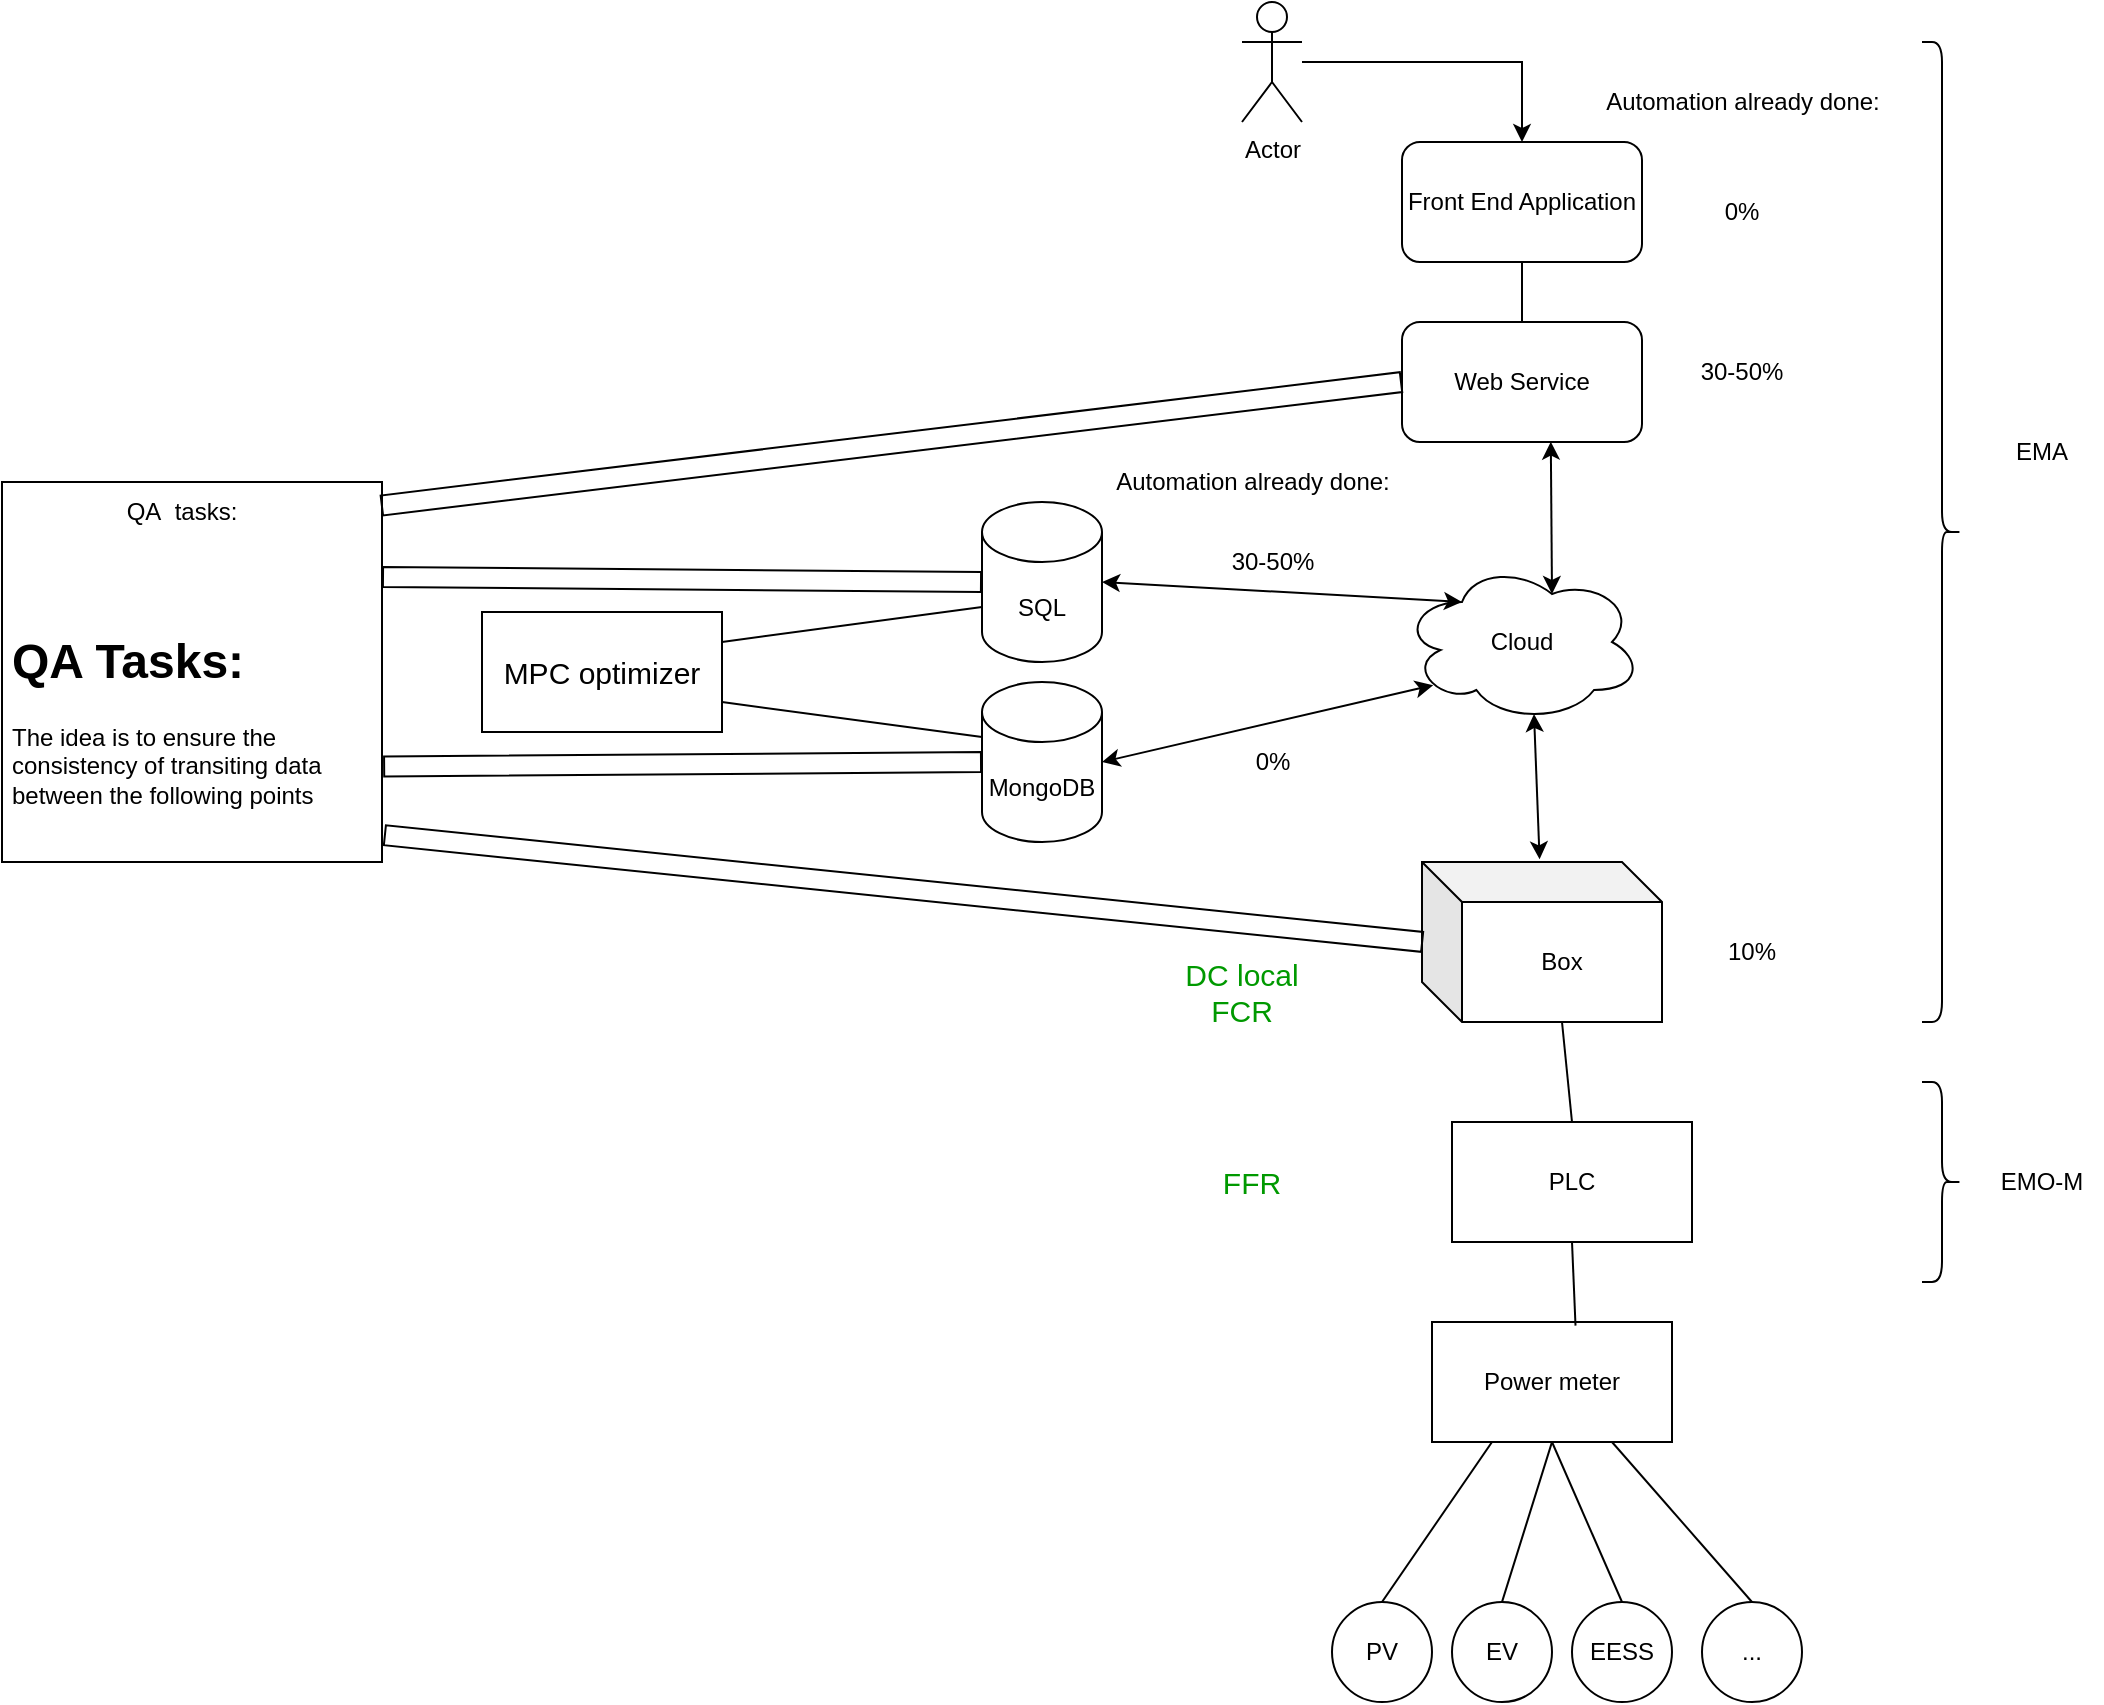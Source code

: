 <mxfile version="20.0.1" type="github">
  <diagram id="BBVn9Ozy_GyZHSGKIwdL" name="Page-1">
    <mxGraphModel dx="1865" dy="547" grid="1" gridSize="10" guides="1" tooltips="1" connect="1" arrows="1" fold="1" page="1" pageScale="1" pageWidth="827" pageHeight="1169" math="0" shadow="0">
      <root>
        <mxCell id="0" />
        <mxCell id="1" parent="0" />
        <mxCell id="jWT5g_k1tAhaqWM9EBht-1" value="Front End Application" style="rounded=1;whiteSpace=wrap;html=1;" parent="1" vertex="1">
          <mxGeometry x="310" y="110" width="120" height="60" as="geometry" />
        </mxCell>
        <mxCell id="jWT5g_k1tAhaqWM9EBht-2" value="Web Service" style="rounded=1;whiteSpace=wrap;html=1;" parent="1" vertex="1">
          <mxGeometry x="310" y="200" width="120" height="60" as="geometry" />
        </mxCell>
        <mxCell id="jWT5g_k1tAhaqWM9EBht-4" value="" style="edgeStyle=orthogonalEdgeStyle;rounded=0;orthogonalLoop=1;jettySize=auto;html=1;" parent="1" source="jWT5g_k1tAhaqWM9EBht-3" target="jWT5g_k1tAhaqWM9EBht-1" edge="1">
          <mxGeometry relative="1" as="geometry" />
        </mxCell>
        <mxCell id="jWT5g_k1tAhaqWM9EBht-3" value="Actor" style="shape=umlActor;verticalLabelPosition=bottom;verticalAlign=top;html=1;outlineConnect=0;" parent="1" vertex="1">
          <mxGeometry x="230" y="40" width="30" height="60" as="geometry" />
        </mxCell>
        <mxCell id="jWT5g_k1tAhaqWM9EBht-8" value="Cloud" style="ellipse;shape=cloud;whiteSpace=wrap;html=1;" parent="1" vertex="1">
          <mxGeometry x="310" y="320" width="120" height="80" as="geometry" />
        </mxCell>
        <mxCell id="jWT5g_k1tAhaqWM9EBht-9" value="SQL" style="shape=cylinder3;whiteSpace=wrap;html=1;boundedLbl=1;backgroundOutline=1;size=15;" parent="1" vertex="1">
          <mxGeometry x="100" y="290" width="60" height="80" as="geometry" />
        </mxCell>
        <mxCell id="jWT5g_k1tAhaqWM9EBht-10" value="MongoDB" style="shape=cylinder3;whiteSpace=wrap;html=1;boundedLbl=1;backgroundOutline=1;size=15;" parent="1" vertex="1">
          <mxGeometry x="100" y="380" width="60" height="80" as="geometry" />
        </mxCell>
        <mxCell id="jWT5g_k1tAhaqWM9EBht-11" value="Box" style="shape=cube;whiteSpace=wrap;html=1;boundedLbl=1;backgroundOutline=1;darkOpacity=0.05;darkOpacity2=0.1;" parent="1" vertex="1">
          <mxGeometry x="320" y="470" width="120" height="80" as="geometry" />
        </mxCell>
        <mxCell id="jWT5g_k1tAhaqWM9EBht-12" value="" style="endArrow=none;html=1;rounded=0;entryX=0.5;entryY=1;entryDx=0;entryDy=0;exitX=0.5;exitY=0;exitDx=0;exitDy=0;" parent="1" source="jWT5g_k1tAhaqWM9EBht-2" target="jWT5g_k1tAhaqWM9EBht-1" edge="1">
          <mxGeometry width="50" height="50" relative="1" as="geometry">
            <mxPoint x="320" y="260" as="sourcePoint" />
            <mxPoint x="370" y="210" as="targetPoint" />
          </mxGeometry>
        </mxCell>
        <mxCell id="jWT5g_k1tAhaqWM9EBht-13" value="" style="endArrow=classic;startArrow=classic;html=1;rounded=0;entryX=0.62;entryY=0.997;entryDx=0;entryDy=0;exitX=0.625;exitY=0.2;exitDx=0;exitDy=0;exitPerimeter=0;entryPerimeter=0;" parent="1" source="jWT5g_k1tAhaqWM9EBht-8" target="jWT5g_k1tAhaqWM9EBht-2" edge="1">
          <mxGeometry width="50" height="50" relative="1" as="geometry">
            <mxPoint x="320" y="260" as="sourcePoint" />
            <mxPoint x="370" y="210" as="targetPoint" />
          </mxGeometry>
        </mxCell>
        <mxCell id="jWT5g_k1tAhaqWM9EBht-14" value="" style="endArrow=classic;startArrow=classic;html=1;rounded=0;entryX=0.55;entryY=0.95;entryDx=0;entryDy=0;entryPerimeter=0;exitX=0.49;exitY=-0.017;exitDx=0;exitDy=0;exitPerimeter=0;" parent="1" source="jWT5g_k1tAhaqWM9EBht-11" target="jWT5g_k1tAhaqWM9EBht-8" edge="1">
          <mxGeometry width="50" height="50" relative="1" as="geometry">
            <mxPoint x="320" y="410" as="sourcePoint" />
            <mxPoint x="370" y="360" as="targetPoint" />
          </mxGeometry>
        </mxCell>
        <mxCell id="jWT5g_k1tAhaqWM9EBht-15" value="" style="endArrow=classic;html=1;rounded=0;exitX=1;exitY=0.5;exitDx=0;exitDy=0;exitPerimeter=0;entryX=0.25;entryY=0.25;entryDx=0;entryDy=0;entryPerimeter=0;startArrow=classic;startFill=1;endFill=1;" parent="1" source="jWT5g_k1tAhaqWM9EBht-9" target="jWT5g_k1tAhaqWM9EBht-8" edge="1">
          <mxGeometry width="50" height="50" relative="1" as="geometry">
            <mxPoint x="320" y="410" as="sourcePoint" />
            <mxPoint x="370" y="360" as="targetPoint" />
          </mxGeometry>
        </mxCell>
        <mxCell id="jWT5g_k1tAhaqWM9EBht-16" value="" style="endArrow=classic;html=1;rounded=0;exitX=1;exitY=0.5;exitDx=0;exitDy=0;exitPerimeter=0;entryX=0.13;entryY=0.77;entryDx=0;entryDy=0;entryPerimeter=0;startArrow=classic;startFill=1;endFill=1;" parent="1" source="jWT5g_k1tAhaqWM9EBht-10" target="jWT5g_k1tAhaqWM9EBht-8" edge="1">
          <mxGeometry width="50" height="50" relative="1" as="geometry">
            <mxPoint x="320" y="410" as="sourcePoint" />
            <mxPoint x="370" y="360" as="targetPoint" />
          </mxGeometry>
        </mxCell>
        <mxCell id="LM3yIXjnHnnbTc_fIncE-1" value="Automation already done:" style="text;html=1;align=center;verticalAlign=middle;resizable=0;points=[];autosize=1;strokeColor=none;fillColor=none;" parent="1" vertex="1">
          <mxGeometry x="160" y="270" width="150" height="20" as="geometry" />
        </mxCell>
        <mxCell id="LM3yIXjnHnnbTc_fIncE-2" value="30-50%" style="text;html=1;align=center;verticalAlign=middle;resizable=0;points=[];autosize=1;strokeColor=none;fillColor=none;" parent="1" vertex="1">
          <mxGeometry x="215" y="310" width="60" height="20" as="geometry" />
        </mxCell>
        <mxCell id="LM3yIXjnHnnbTc_fIncE-3" value="0%" style="text;html=1;align=center;verticalAlign=middle;resizable=0;points=[];autosize=1;strokeColor=none;fillColor=none;" parent="1" vertex="1">
          <mxGeometry x="230" y="410" width="30" height="20" as="geometry" />
        </mxCell>
        <mxCell id="LM3yIXjnHnnbTc_fIncE-4" value="10%" style="text;html=1;strokeColor=none;fillColor=none;align=center;verticalAlign=middle;whiteSpace=wrap;rounded=0;" parent="1" vertex="1">
          <mxGeometry x="455" y="500" width="60" height="30" as="geometry" />
        </mxCell>
        <mxCell id="LM3yIXjnHnnbTc_fIncE-5" value="0%" style="text;html=1;strokeColor=none;fillColor=none;align=center;verticalAlign=middle;whiteSpace=wrap;rounded=0;" parent="1" vertex="1">
          <mxGeometry x="450" y="130" width="60" height="30" as="geometry" />
        </mxCell>
        <mxCell id="LM3yIXjnHnnbTc_fIncE-6" value="30-50%" style="text;html=1;strokeColor=none;fillColor=none;align=center;verticalAlign=middle;whiteSpace=wrap;rounded=0;" parent="1" vertex="1">
          <mxGeometry x="450" y="210" width="60" height="30" as="geometry" />
        </mxCell>
        <mxCell id="LM3yIXjnHnnbTc_fIncE-7" value="&lt;span style=&quot;color: rgba(0, 0, 0, 0); font-family: monospace; font-size: 0px; text-align: start;&quot;&gt;%3CmxGraphModel%3E%3Croot%3E%3CmxCell%20id%3D%220%22%2F%3E%3CmxCell%20id%3D%221%22%20parent%3D%220%22%2F%3E%3CmxCell%20id%3D%222%22%20value%3D%22Automation%20already%20done%3A%22%20style%3D%22text%3Bhtml%3D1%3Balign%3Dcenter%3BverticalAlign%3Dmiddle%3Bresizable%3D0%3Bpoints%3D%5B%5D%3Bautosize%3D1%3BstrokeColor%3Dnone%3BfillColor%3Dnone%3B%22%20vertex%3D%221%22%20parent%3D%221%22%3E%3CmxGeometry%20x%3D%22160%22%20y%3D%22270%22%20width%3D%22150%22%20height%3D%2220%22%20as%3D%22geometry%22%2F%3E%3C%2FmxCell%3E%3C%2Froot%3E%3C%2FmxGraphModel%3E&lt;/span&gt;&lt;span style=&quot;color: rgba(0, 0, 0, 0); font-family: monospace; font-size: 0px; text-align: start;&quot;&gt;%3CmxGraphModel%3E%3Croot%3E%3CmxCell%20id%3D%220%22%2F%3E%3CmxCell%20id%3D%221%22%20parent%3D%220%22%2F%3E%3CmxCell%20id%3D%222%22%20value%3D%22Automation%20already%20done%3A%22%20style%3D%22text%3Bhtml%3D1%3Balign%3Dcenter%3BverticalAlign%3Dmiddle%3Bresizable%3D0%3Bpoints%3D%5B%5D%3Bautosize%3D1%3BstrokeColor%3Dnone%3BfillColor%3Dnone%3B%22%20vertex%3D%221%22%20parent%3D%221%22%3E%3CmxGeometry%20x%3D%22160%22%20y%3D%22270%22%20width%3D%22150%22%20height%3D%2220%22%20as%3D%22geometry%22%2F%3E%3C%2FmxCell%3E%3C%2Froot%3E%3C%2FmxGraphModel%3E&lt;/span&gt;" style="text;html=1;align=center;verticalAlign=middle;resizable=0;points=[];autosize=1;strokeColor=none;fillColor=none;" parent="1" vertex="1">
          <mxGeometry x="475" y="90" width="20" height="20" as="geometry" />
        </mxCell>
        <mxCell id="LM3yIXjnHnnbTc_fIncE-8" value="" style="rounded=0;whiteSpace=wrap;html=1;" parent="1" vertex="1">
          <mxGeometry x="-390" y="280" width="190" height="190" as="geometry" />
        </mxCell>
        <mxCell id="LM3yIXjnHnnbTc_fIncE-9" value="QA&amp;nbsp; tasks:" style="text;html=1;strokeColor=none;fillColor=none;align=center;verticalAlign=middle;whiteSpace=wrap;rounded=0;" parent="1" vertex="1">
          <mxGeometry x="-330" y="280" width="60" height="30" as="geometry" />
        </mxCell>
        <mxCell id="LM3yIXjnHnnbTc_fIncE-12" value="&lt;h1&gt;QA Tasks:&lt;/h1&gt;&lt;p&gt;The idea is to ensure the consistency of transiting data between the following points&lt;/p&gt;" style="text;html=1;strokeColor=none;fillColor=none;spacing=5;spacingTop=-20;whiteSpace=wrap;overflow=hidden;rounded=0;" parent="1" vertex="1">
          <mxGeometry x="-390" y="350" width="190" height="120" as="geometry" />
        </mxCell>
        <mxCell id="LM3yIXjnHnnbTc_fIncE-19" value="" style="shape=flexArrow;endArrow=none;startArrow=none;html=1;rounded=0;startFill=0;endFill=0;entryX=0;entryY=0.5;entryDx=0;entryDy=0;exitX=0.997;exitY=0.062;exitDx=0;exitDy=0;exitPerimeter=0;" parent="1" source="LM3yIXjnHnnbTc_fIncE-8" target="jWT5g_k1tAhaqWM9EBht-2" edge="1">
          <mxGeometry width="100" height="100" relative="1" as="geometry">
            <mxPoint x="40" y="380" as="sourcePoint" />
            <mxPoint x="140" y="280" as="targetPoint" />
          </mxGeometry>
        </mxCell>
        <mxCell id="LM3yIXjnHnnbTc_fIncE-20" value="" style="shape=flexArrow;endArrow=none;startArrow=none;html=1;rounded=0;startFill=0;endFill=0;entryX=0;entryY=0.5;entryDx=0;entryDy=0;entryPerimeter=0;exitX=1;exitY=0.25;exitDx=0;exitDy=0;" parent="1" target="jWT5g_k1tAhaqWM9EBht-9" edge="1" source="LM3yIXjnHnnbTc_fIncE-8">
          <mxGeometry width="100" height="100" relative="1" as="geometry">
            <mxPoint x="-10" y="330" as="sourcePoint" />
            <mxPoint x="320" y="280" as="targetPoint" />
          </mxGeometry>
        </mxCell>
        <mxCell id="LM3yIXjnHnnbTc_fIncE-21" value="" style="shape=flexArrow;endArrow=none;startArrow=none;html=1;rounded=0;startFill=0;endFill=0;entryX=0;entryY=0.5;entryDx=0;entryDy=0;entryPerimeter=0;exitX=1.003;exitY=0.602;exitDx=0;exitDy=0;exitPerimeter=0;" parent="1" target="jWT5g_k1tAhaqWM9EBht-10" edge="1" source="LM3yIXjnHnnbTc_fIncE-12">
          <mxGeometry width="100" height="100" relative="1" as="geometry">
            <mxPoint x="-10" y="420" as="sourcePoint" />
            <mxPoint x="50" y="409.5" as="targetPoint" />
          </mxGeometry>
        </mxCell>
        <mxCell id="LM3yIXjnHnnbTc_fIncE-22" value="" style="shape=flexArrow;endArrow=none;startArrow=none;html=1;rounded=0;startFill=0;endFill=0;entryX=0;entryY=0.5;entryDx=0;entryDy=0;exitX=1.005;exitY=0.888;exitDx=0;exitDy=0;exitPerimeter=0;" parent="1" source="LM3yIXjnHnnbTc_fIncE-12" edge="1">
          <mxGeometry width="100" height="100" relative="1" as="geometry">
            <mxPoint x="6.362e-14" y="571.78" as="sourcePoint" />
            <mxPoint x="320.57" y="510" as="targetPoint" />
          </mxGeometry>
        </mxCell>
        <mxCell id="LM3yIXjnHnnbTc_fIncE-23" value="Automation already done:" style="text;html=1;align=center;verticalAlign=middle;resizable=0;points=[];autosize=1;strokeColor=none;fillColor=none;" parent="1" vertex="1">
          <mxGeometry x="405" y="80" width="150" height="20" as="geometry" />
        </mxCell>
        <mxCell id="2Ew5lvRJ-K_IrbWlO6LA-1" value="Power meter" style="rounded=0;whiteSpace=wrap;html=1;" vertex="1" parent="1">
          <mxGeometry x="325" y="700" width="120" height="60" as="geometry" />
        </mxCell>
        <mxCell id="2Ew5lvRJ-K_IrbWlO6LA-2" value="" style="endArrow=none;html=1;rounded=0;entryX=0;entryY=0;entryDx=70;entryDy=80;entryPerimeter=0;exitX=0.598;exitY=0.03;exitDx=0;exitDy=0;exitPerimeter=0;" edge="1" parent="1" source="2Ew5lvRJ-K_IrbWlO6LA-1">
          <mxGeometry width="50" height="50" relative="1" as="geometry">
            <mxPoint x="145" y="670" as="sourcePoint" />
            <mxPoint x="395" y="660" as="targetPoint" />
          </mxGeometry>
        </mxCell>
        <mxCell id="2Ew5lvRJ-K_IrbWlO6LA-3" value="PV" style="ellipse;whiteSpace=wrap;html=1;aspect=fixed;" vertex="1" parent="1">
          <mxGeometry x="275" y="840" width="50" height="50" as="geometry" />
        </mxCell>
        <mxCell id="2Ew5lvRJ-K_IrbWlO6LA-4" value="EESS" style="ellipse;whiteSpace=wrap;html=1;aspect=fixed;" vertex="1" parent="1">
          <mxGeometry x="395" y="840" width="50" height="50" as="geometry" />
        </mxCell>
        <mxCell id="2Ew5lvRJ-K_IrbWlO6LA-5" value="EV" style="ellipse;whiteSpace=wrap;html=1;aspect=fixed;" vertex="1" parent="1">
          <mxGeometry x="335" y="840" width="50" height="50" as="geometry" />
        </mxCell>
        <mxCell id="2Ew5lvRJ-K_IrbWlO6LA-6" value="..." style="ellipse;whiteSpace=wrap;html=1;aspect=fixed;" vertex="1" parent="1">
          <mxGeometry x="460" y="840" width="50" height="50" as="geometry" />
        </mxCell>
        <mxCell id="2Ew5lvRJ-K_IrbWlO6LA-7" value="" style="endArrow=none;html=1;rounded=0;entryX=0.25;entryY=1;entryDx=0;entryDy=0;exitX=0.5;exitY=0;exitDx=0;exitDy=0;" edge="1" parent="1" source="2Ew5lvRJ-K_IrbWlO6LA-3" target="2Ew5lvRJ-K_IrbWlO6LA-1">
          <mxGeometry width="50" height="50" relative="1" as="geometry">
            <mxPoint x="145" y="760" as="sourcePoint" />
            <mxPoint x="195" y="710" as="targetPoint" />
          </mxGeometry>
        </mxCell>
        <mxCell id="2Ew5lvRJ-K_IrbWlO6LA-8" value="" style="endArrow=none;html=1;rounded=0;entryX=0.5;entryY=1;entryDx=0;entryDy=0;exitX=0.5;exitY=0;exitDx=0;exitDy=0;" edge="1" parent="1" source="2Ew5lvRJ-K_IrbWlO6LA-5" target="2Ew5lvRJ-K_IrbWlO6LA-1">
          <mxGeometry width="50" height="50" relative="1" as="geometry">
            <mxPoint x="145" y="760" as="sourcePoint" />
            <mxPoint x="195" y="710" as="targetPoint" />
          </mxGeometry>
        </mxCell>
        <mxCell id="2Ew5lvRJ-K_IrbWlO6LA-9" value="" style="endArrow=none;html=1;rounded=0;entryX=0.5;entryY=0;entryDx=0;entryDy=0;exitX=0.5;exitY=1;exitDx=0;exitDy=0;" edge="1" parent="1" source="2Ew5lvRJ-K_IrbWlO6LA-1" target="2Ew5lvRJ-K_IrbWlO6LA-4">
          <mxGeometry width="50" height="50" relative="1" as="geometry">
            <mxPoint x="145" y="760" as="sourcePoint" />
            <mxPoint x="195" y="710" as="targetPoint" />
          </mxGeometry>
        </mxCell>
        <mxCell id="2Ew5lvRJ-K_IrbWlO6LA-10" value="" style="endArrow=none;html=1;rounded=0;entryX=0.5;entryY=0;entryDx=0;entryDy=0;exitX=0.75;exitY=1;exitDx=0;exitDy=0;" edge="1" parent="1" source="2Ew5lvRJ-K_IrbWlO6LA-1" target="2Ew5lvRJ-K_IrbWlO6LA-6">
          <mxGeometry width="50" height="50" relative="1" as="geometry">
            <mxPoint x="145" y="760" as="sourcePoint" />
            <mxPoint x="195" y="710" as="targetPoint" />
          </mxGeometry>
        </mxCell>
        <mxCell id="2Ew5lvRJ-K_IrbWlO6LA-11" value="" style="shape=curlyBracket;whiteSpace=wrap;html=1;rounded=1;flipH=1;" vertex="1" parent="1">
          <mxGeometry x="570" y="60" width="20" height="490" as="geometry" />
        </mxCell>
        <mxCell id="2Ew5lvRJ-K_IrbWlO6LA-12" value="EMO-M" style="text;html=1;strokeColor=none;fillColor=none;align=center;verticalAlign=middle;whiteSpace=wrap;rounded=0;" vertex="1" parent="1">
          <mxGeometry x="600" y="615" width="60" height="30" as="geometry" />
        </mxCell>
        <mxCell id="2Ew5lvRJ-K_IrbWlO6LA-13" value="EMA" style="text;html=1;strokeColor=none;fillColor=none;align=center;verticalAlign=middle;whiteSpace=wrap;rounded=0;" vertex="1" parent="1">
          <mxGeometry x="600" y="250" width="60" height="30" as="geometry" />
        </mxCell>
        <mxCell id="2Ew5lvRJ-K_IrbWlO6LA-14" value="" style="shape=curlyBracket;whiteSpace=wrap;html=1;rounded=1;flipH=1;" vertex="1" parent="1">
          <mxGeometry x="570" y="580" width="20" height="100" as="geometry" />
        </mxCell>
        <mxCell id="2Ew5lvRJ-K_IrbWlO6LA-17" value="PLC" style="rounded=0;whiteSpace=wrap;html=1;" vertex="1" parent="1">
          <mxGeometry x="335" y="600" width="120" height="60" as="geometry" />
        </mxCell>
        <mxCell id="2Ew5lvRJ-K_IrbWlO6LA-18" value="" style="endArrow=none;html=1;rounded=0;entryX=0;entryY=0;entryDx=70;entryDy=80;entryPerimeter=0;exitX=0.5;exitY=0;exitDx=0;exitDy=0;" edge="1" parent="1" source="2Ew5lvRJ-K_IrbWlO6LA-17" target="jWT5g_k1tAhaqWM9EBht-11">
          <mxGeometry width="50" height="50" relative="1" as="geometry">
            <mxPoint x="330" y="660" as="sourcePoint" />
            <mxPoint x="380" y="610" as="targetPoint" />
          </mxGeometry>
        </mxCell>
        <mxCell id="2Ew5lvRJ-K_IrbWlO6LA-20" value="&lt;font style=&quot;font-size: 15px;&quot; color=&quot;#009900&quot;&gt;FFR&lt;/font&gt;" style="text;html=1;strokeColor=none;fillColor=none;align=center;verticalAlign=middle;whiteSpace=wrap;rounded=0;" vertex="1" parent="1">
          <mxGeometry x="205" y="615" width="60" height="30" as="geometry" />
        </mxCell>
        <mxCell id="2Ew5lvRJ-K_IrbWlO6LA-21" value="&lt;font style=&quot;font-size: 15px;&quot; color=&quot;#009900&quot;&gt;DC local FCR&lt;/font&gt;" style="text;html=1;strokeColor=none;fillColor=none;align=center;verticalAlign=middle;whiteSpace=wrap;rounded=0;" vertex="1" parent="1">
          <mxGeometry x="200" y="520" width="60" height="30" as="geometry" />
        </mxCell>
        <mxCell id="2Ew5lvRJ-K_IrbWlO6LA-23" value="&lt;font color=&quot;#000000&quot;&gt;MPC optimizer&lt;/font&gt;" style="rounded=0;whiteSpace=wrap;html=1;fontSize=15;fontColor=#009900;" vertex="1" parent="1">
          <mxGeometry x="-150" y="345" width="120" height="60" as="geometry" />
        </mxCell>
        <mxCell id="2Ew5lvRJ-K_IrbWlO6LA-24" value="" style="endArrow=none;html=1;rounded=0;fontSize=15;fontColor=#000000;entryX=0;entryY=0;entryDx=0;entryDy=52.5;entryPerimeter=0;exitX=1;exitY=0.25;exitDx=0;exitDy=0;" edge="1" parent="1" source="2Ew5lvRJ-K_IrbWlO6LA-23" target="jWT5g_k1tAhaqWM9EBht-9">
          <mxGeometry width="50" height="50" relative="1" as="geometry">
            <mxPoint x="-10" y="450" as="sourcePoint" />
            <mxPoint x="40" y="400" as="targetPoint" />
          </mxGeometry>
        </mxCell>
        <mxCell id="2Ew5lvRJ-K_IrbWlO6LA-25" value="" style="endArrow=none;html=1;rounded=0;fontSize=15;fontColor=#000000;entryX=0;entryY=0;entryDx=0;entryDy=27.5;entryPerimeter=0;exitX=1;exitY=0.75;exitDx=0;exitDy=0;" edge="1" parent="1" source="2Ew5lvRJ-K_IrbWlO6LA-23" target="jWT5g_k1tAhaqWM9EBht-10">
          <mxGeometry width="50" height="50" relative="1" as="geometry">
            <mxPoint x="-10" y="450" as="sourcePoint" />
            <mxPoint x="40" y="400" as="targetPoint" />
          </mxGeometry>
        </mxCell>
      </root>
    </mxGraphModel>
  </diagram>
</mxfile>
